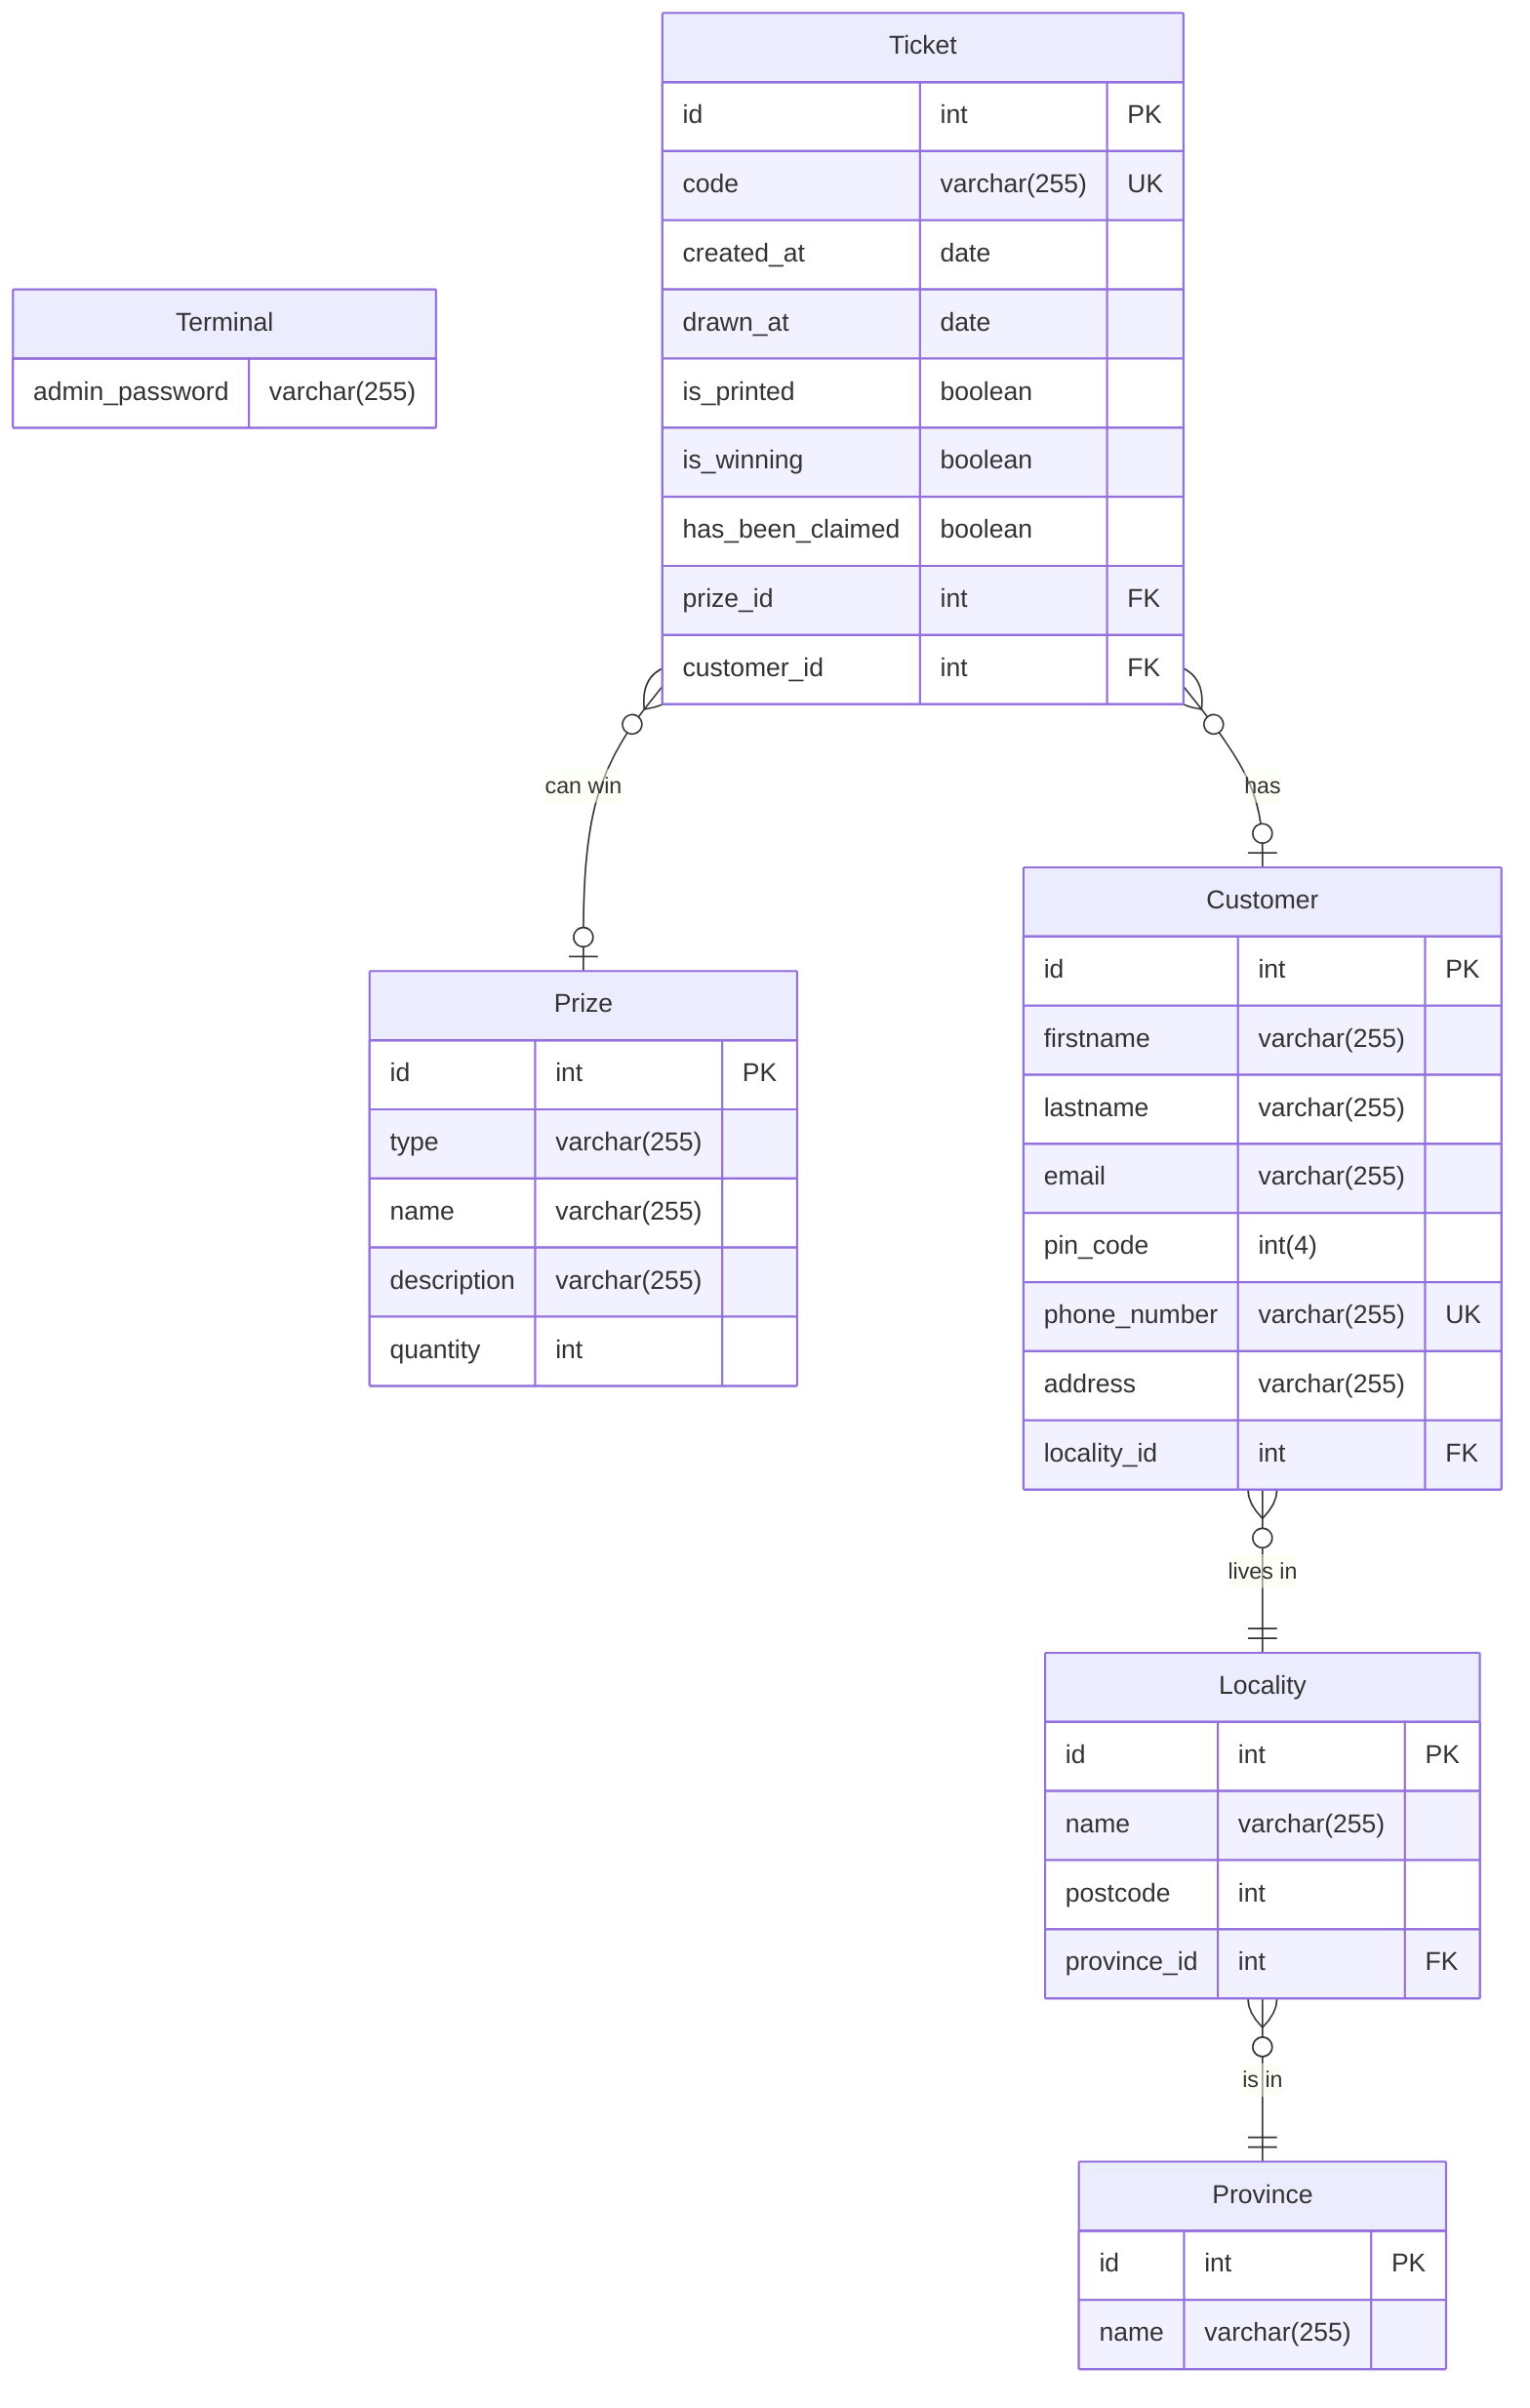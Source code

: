 erDiagram
%% Terminal is not stored in Database, but in a file
    Terminal {
        admin_password varchar(255)
    }

    Prize {
        id int PK
        type varchar(255)
        name varchar(255)
        description varchar(255)
        quantity int
    }

    Ticket {
        id int PK
        code varchar(255) UK
        created_at date
        drawn_at date
        is_printed boolean
        is_winning boolean
        has_been_claimed boolean
        prize_id int FK
        customer_id int FK
    }

    Customer {
        id int PK
        firstname varchar(255)
        lastname varchar(255)
        email varchar(255)
        pin_code int(4)
        phone_number varchar(255) UK
        address varchar(255)
        locality_id int FK
    }

    Locality {
        id int PK
        name varchar(255)
        postcode int
        province_id int FK
    }

    Province {
        id int PK
        name varchar(255)
    }

    Customer }o--|| Locality: "lives in"
    Locality }o--|| Province: "is in"
    Ticket }o--o| Customer: "has"
    Ticket }o--o| Prize: "can win"